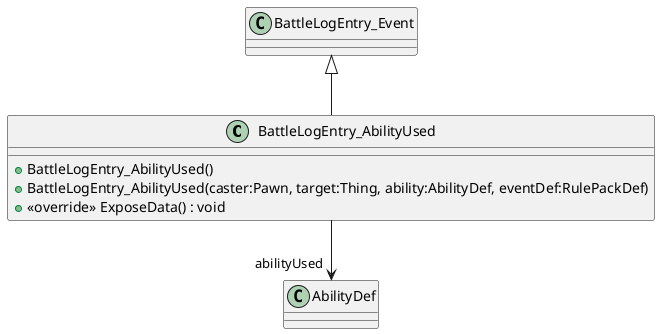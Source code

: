 @startuml
class BattleLogEntry_AbilityUsed {
    + BattleLogEntry_AbilityUsed()
    + BattleLogEntry_AbilityUsed(caster:Pawn, target:Thing, ability:AbilityDef, eventDef:RulePackDef)
    + <<override>> ExposeData() : void
}
BattleLogEntry_Event <|-- BattleLogEntry_AbilityUsed
BattleLogEntry_AbilityUsed --> "abilityUsed" AbilityDef
@enduml
